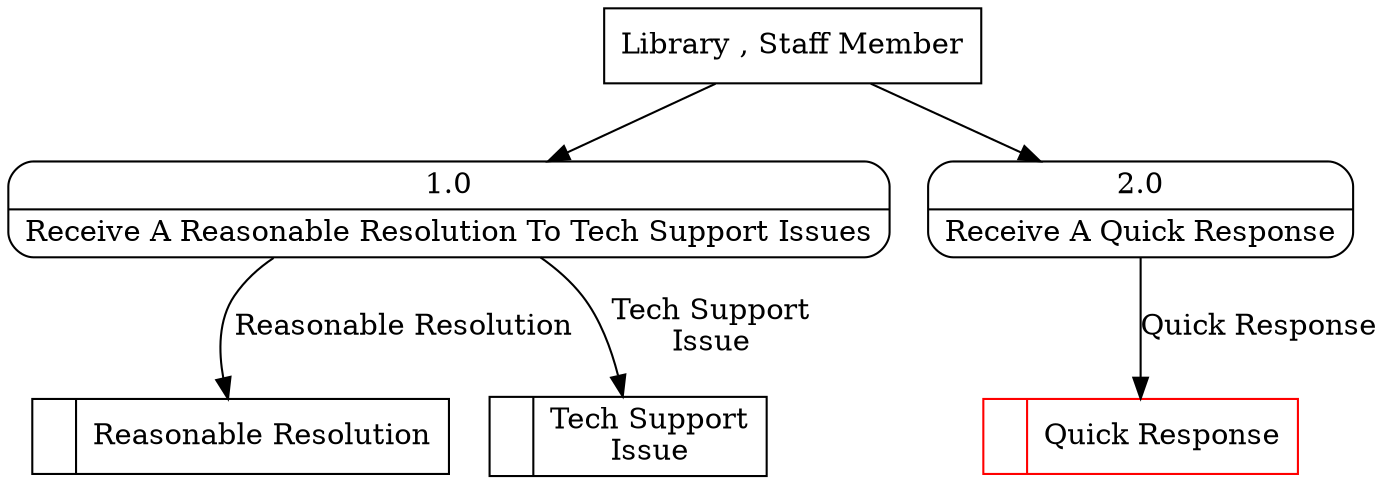 digraph dfd2{ 
node[shape=record]
200 [label="<f0>  |<f1> Quick Response " color=red];
201 [label="<f0>  |<f1> Reasonable Resolution " ];
202 [label="<f0>  |<f1> Tech Support\nIssue " ];
203 [label="Library , Staff Member" shape=box];
204 [label="{<f0> 1.0|<f1> Receive A Reasonable Resolution To Tech Support Issues }" shape=Mrecord];
205 [label="{<f0> 2.0|<f1> Receive A Quick Response }" shape=Mrecord];
203 -> 204
203 -> 205
204 -> 201 [label="Reasonable Resolution"]
204 -> 202 [label="Tech Support\nIssue"]
205 -> 200 [label="Quick Response"]
}